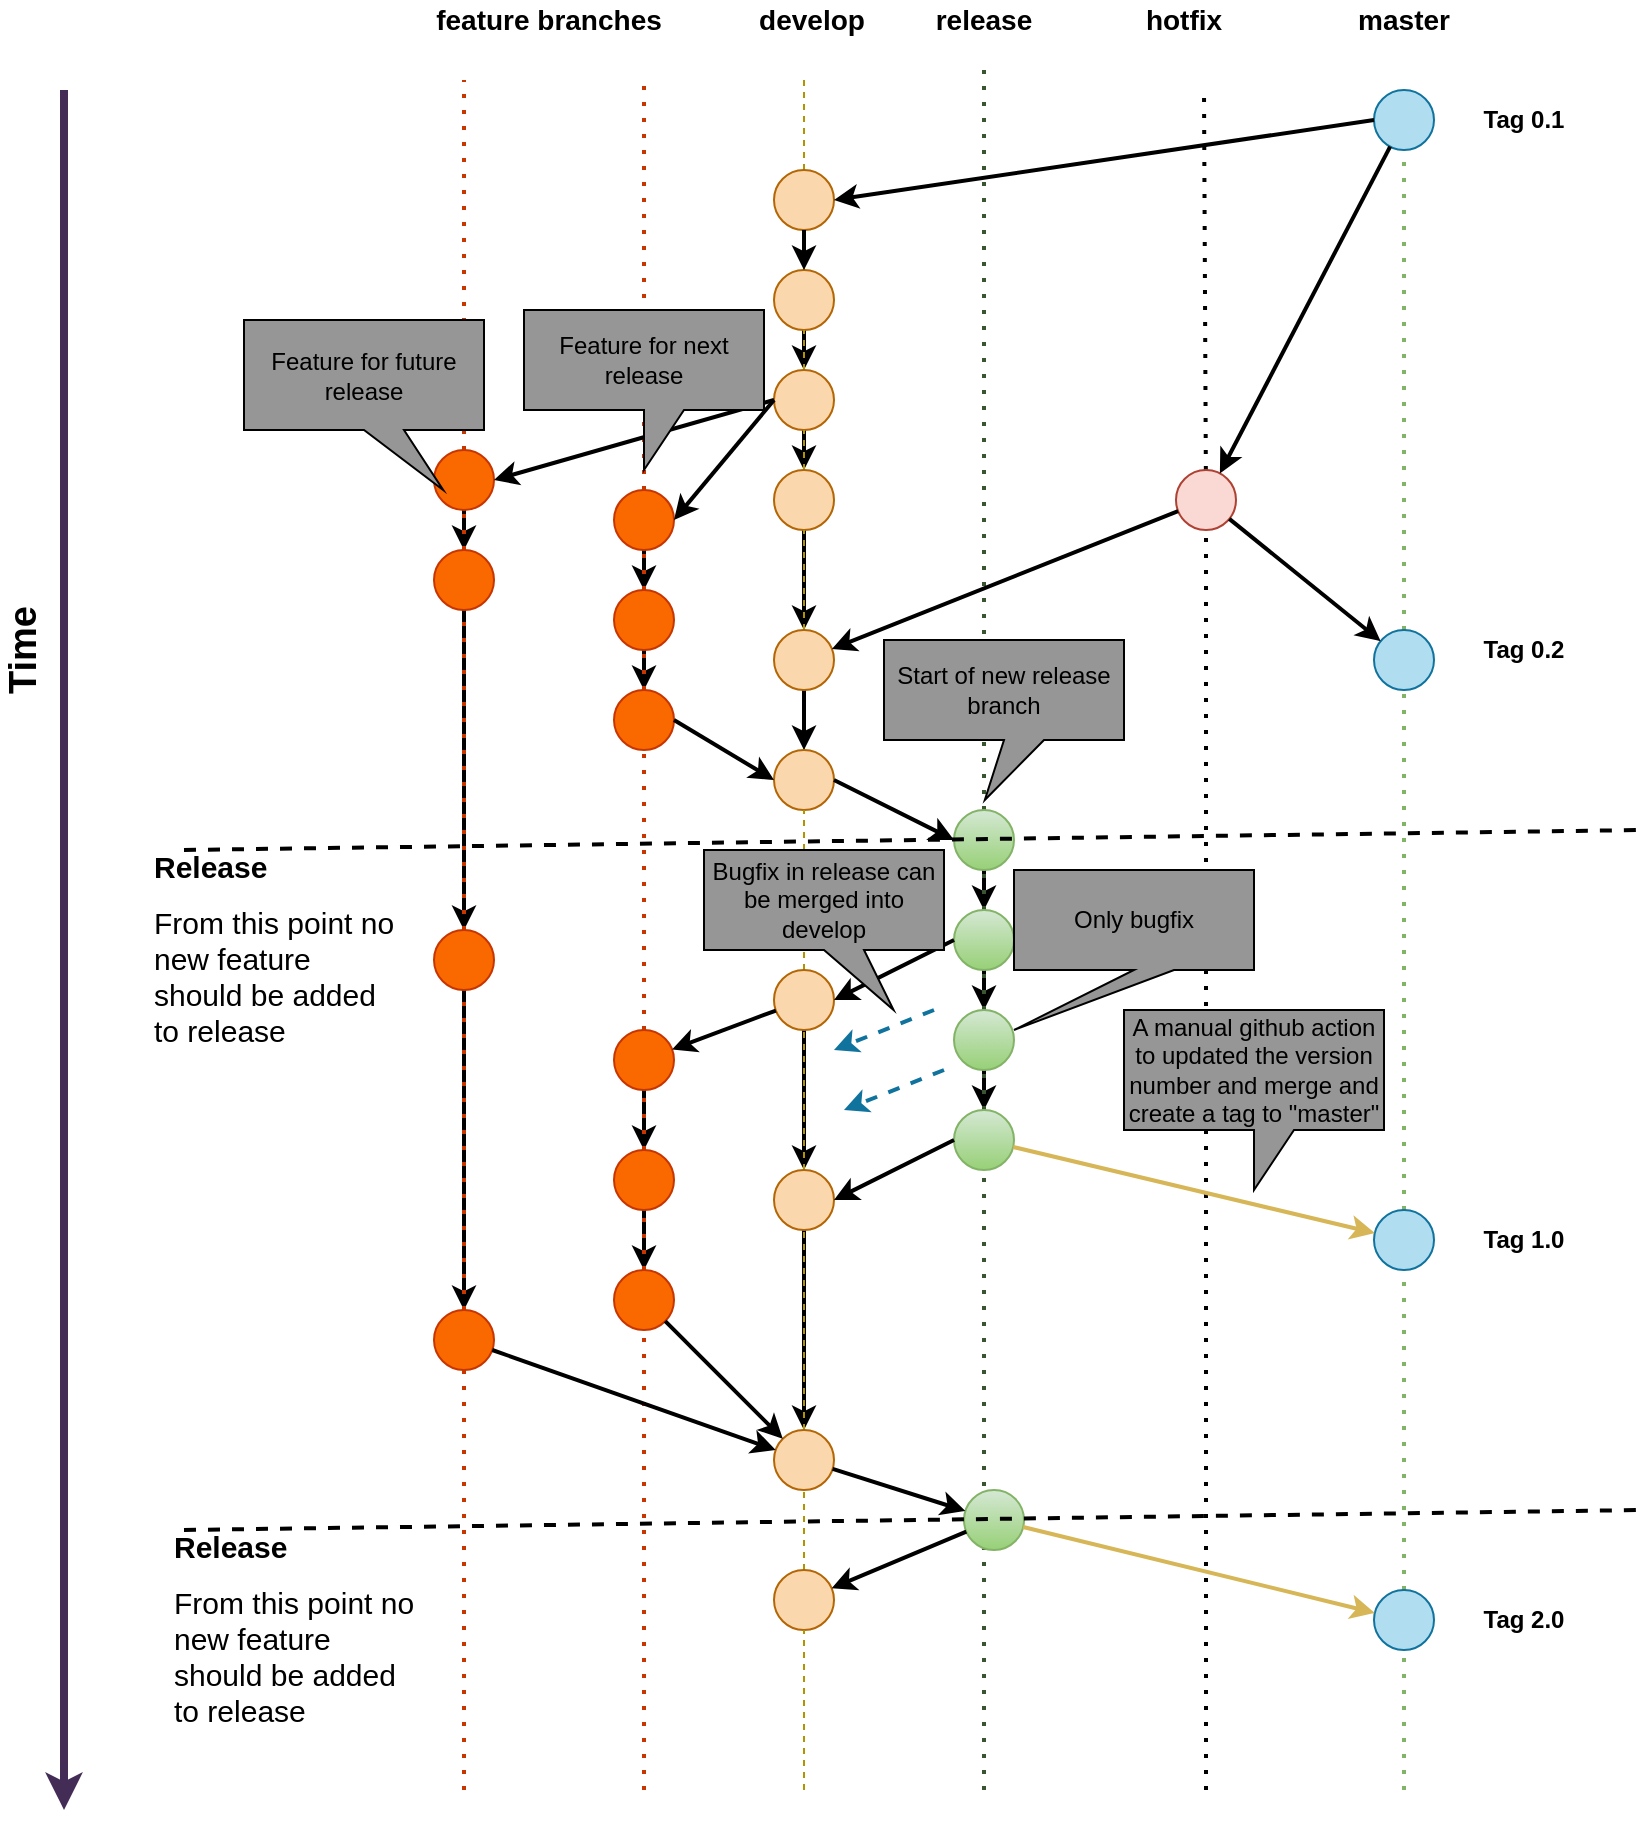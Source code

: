 <mxfile version="15.3.5" type="github">
  <diagram id="zY3iNhDmGC0HeY9o9fEt" name="Page-1">
    <mxGraphModel dx="2066" dy="805" grid="1" gridSize="10" guides="1" tooltips="1" connect="1" arrows="1" fold="1" page="1" pageScale="1" pageWidth="850" pageHeight="1100" math="0" shadow="0">
      <root>
        <mxCell id="0" />
        <mxCell id="1" parent="0" />
        <mxCell id="OLf8NCYOBXPoyb-FADIm-2" value="" style="endArrow=none;dashed=1;html=1;dashPattern=1 3;strokeWidth=2;gradientColor=#97d077;fillColor=#d5e8d4;strokeColor=#82b366;startArrow=none;" parent="1" source="a1HIUXj5uNK7OVQi4Cn4-5" edge="1">
          <mxGeometry width="50" height="50" relative="1" as="geometry">
            <mxPoint x="720" y="670" as="sourcePoint" />
            <mxPoint x="720" y="60" as="targetPoint" />
          </mxGeometry>
        </mxCell>
        <mxCell id="OLf8NCYOBXPoyb-FADIm-3" value="&lt;font style=&quot;font-size: 14px&quot;&gt;&lt;b&gt;master&lt;/b&gt;&lt;/font&gt;" style="text;html=1;strokeColor=none;fillColor=none;align=center;verticalAlign=middle;whiteSpace=wrap;rounded=0;" parent="1" vertex="1">
          <mxGeometry x="700" y="15" width="40" height="20" as="geometry" />
        </mxCell>
        <mxCell id="OLf8NCYOBXPoyb-FADIm-4" value="" style="endArrow=none;dashed=1;html=1;fillColor=#e3c800;strokeColor=#B09500;startArrow=none;" parent="1" source="a1HIUXj5uNK7OVQi4Cn4-7" edge="1">
          <mxGeometry width="50" height="50" relative="1" as="geometry">
            <mxPoint x="420" y="665" as="sourcePoint" />
            <mxPoint x="420" y="55" as="targetPoint" />
          </mxGeometry>
        </mxCell>
        <mxCell id="OLf8NCYOBXPoyb-FADIm-5" value="&lt;font style=&quot;font-size: 14px&quot;&gt;&lt;b&gt;develop&lt;/b&gt;&lt;/font&gt;" style="text;html=1;strokeColor=none;fillColor=none;align=center;verticalAlign=middle;whiteSpace=wrap;rounded=0;" parent="1" vertex="1">
          <mxGeometry x="389" y="15" width="70" height="20" as="geometry" />
        </mxCell>
        <mxCell id="OLf8NCYOBXPoyb-FADIm-6" value="" style="endArrow=none;dashed=1;html=1;dashPattern=1 3;strokeWidth=2;fillColor=#fa6800;strokeColor=#C73500;startArrow=none;" parent="1" source="a1HIUXj5uNK7OVQi4Cn4-16" edge="1">
          <mxGeometry width="50" height="50" relative="1" as="geometry">
            <mxPoint x="340" y="665" as="sourcePoint" />
            <mxPoint x="340" y="55" as="targetPoint" />
          </mxGeometry>
        </mxCell>
        <mxCell id="OLf8NCYOBXPoyb-FADIm-7" value="&lt;font style=&quot;font-size: 14px&quot;&gt;&lt;b&gt;feature branches&lt;/b&gt;&lt;/font&gt;" style="text;html=1;strokeColor=none;fillColor=none;align=center;verticalAlign=middle;whiteSpace=wrap;rounded=0;" parent="1" vertex="1">
          <mxGeometry x="220" y="15" width="145" height="20" as="geometry" />
        </mxCell>
        <mxCell id="OLf8NCYOBXPoyb-FADIm-8" value="" style="endArrow=none;dashed=1;html=1;dashPattern=1 3;strokeWidth=2;fillColor=#fa6800;strokeColor=#C73500;startArrow=none;" parent="1" source="a1HIUXj5uNK7OVQi4Cn4-41" edge="1">
          <mxGeometry width="50" height="50" relative="1" as="geometry">
            <mxPoint x="250" y="665" as="sourcePoint" />
            <mxPoint x="250" y="55" as="targetPoint" />
          </mxGeometry>
        </mxCell>
        <mxCell id="OLf8NCYOBXPoyb-FADIm-10" value="" style="endArrow=classic;html=1;fillColor=#76608a;strokeColor=#432D57;strokeWidth=4;" parent="1" edge="1">
          <mxGeometry width="50" height="50" relative="1" as="geometry">
            <mxPoint x="50" y="60" as="sourcePoint" />
            <mxPoint x="50" y="920" as="targetPoint" />
            <Array as="points">
              <mxPoint x="50" y="350" />
            </Array>
          </mxGeometry>
        </mxCell>
        <mxCell id="OLf8NCYOBXPoyb-FADIm-11" value="&lt;b&gt;&lt;font style=&quot;font-size: 19px&quot;&gt;Time&lt;/font&gt;&lt;/b&gt;" style="text;html=1;strokeColor=none;fillColor=none;align=center;verticalAlign=middle;whiteSpace=wrap;rounded=0;rotation=-90;" parent="1" vertex="1">
          <mxGeometry x="10" y="330" width="40" height="20" as="geometry" />
        </mxCell>
        <mxCell id="a1HIUXj5uNK7OVQi4Cn4-1" value="" style="endArrow=none;dashed=1;html=1;dashPattern=1 3;strokeWidth=2;fillColor=#6d8764;strokeColor=#3A5431;startArrow=none;" parent="1" source="a1HIUXj5uNK7OVQi4Cn4-50" edge="1">
          <mxGeometry width="50" height="50" relative="1" as="geometry">
            <mxPoint x="510" y="670" as="sourcePoint" />
            <mxPoint x="510" y="50" as="targetPoint" />
          </mxGeometry>
        </mxCell>
        <mxCell id="a1HIUXj5uNK7OVQi4Cn4-2" value="&lt;font style=&quot;font-size: 14px&quot;&gt;&lt;b&gt;release&lt;/b&gt;&lt;/font&gt;" style="text;html=1;strokeColor=none;fillColor=none;align=center;verticalAlign=middle;whiteSpace=wrap;rounded=0;" parent="1" vertex="1">
          <mxGeometry x="490" y="15" width="40" height="20" as="geometry" />
        </mxCell>
        <mxCell id="a1HIUXj5uNK7OVQi4Cn4-3" value="" style="endArrow=none;dashed=1;html=1;dashPattern=1 3;strokeWidth=2;startArrow=none;" parent="1" source="a1HIUXj5uNK7OVQi4Cn4-31" edge="1">
          <mxGeometry width="50" height="50" relative="1" as="geometry">
            <mxPoint x="620" y="670" as="sourcePoint" />
            <mxPoint x="620" y="60" as="targetPoint" />
          </mxGeometry>
        </mxCell>
        <mxCell id="a1HIUXj5uNK7OVQi4Cn4-4" value="&lt;font style=&quot;font-size: 14px&quot;&gt;&lt;b&gt;hotfix&lt;/b&gt;&lt;/font&gt;" style="text;html=1;strokeColor=none;fillColor=none;align=center;verticalAlign=middle;whiteSpace=wrap;rounded=0;" parent="1" vertex="1">
          <mxGeometry x="590" y="15" width="40" height="20" as="geometry" />
        </mxCell>
        <mxCell id="a1HIUXj5uNK7OVQi4Cn4-5" value="" style="ellipse;whiteSpace=wrap;html=1;aspect=fixed;fillColor=#b1ddf0;strokeColor=#10739e;" parent="1" vertex="1">
          <mxGeometry x="705" y="60" width="30" height="30" as="geometry" />
        </mxCell>
        <mxCell id="a1HIUXj5uNK7OVQi4Cn4-6" value="" style="endArrow=none;dashed=1;html=1;dashPattern=1 3;strokeWidth=2;gradientColor=#97d077;fillColor=#d5e8d4;strokeColor=#82b366;startArrow=none;" parent="1" source="a1HIUXj5uNK7OVQi4Cn4-96" target="a1HIUXj5uNK7OVQi4Cn4-5" edge="1">
          <mxGeometry width="50" height="50" relative="1" as="geometry">
            <mxPoint x="720" y="670" as="sourcePoint" />
            <mxPoint x="720" y="60" as="targetPoint" />
          </mxGeometry>
        </mxCell>
        <mxCell id="a1HIUXj5uNK7OVQi4Cn4-7" value="" style="ellipse;whiteSpace=wrap;html=1;aspect=fixed;fillColor=#fad7ac;strokeColor=#b46504;" parent="1" vertex="1">
          <mxGeometry x="405" y="100" width="30" height="30" as="geometry" />
        </mxCell>
        <mxCell id="a1HIUXj5uNK7OVQi4Cn4-8" value="" style="endArrow=none;dashed=1;html=1;fillColor=#e3c800;strokeColor=#B09500;startArrow=none;" parent="1" source="a1HIUXj5uNK7OVQi4Cn4-10" target="a1HIUXj5uNK7OVQi4Cn4-7" edge="1">
          <mxGeometry width="50" height="50" relative="1" as="geometry">
            <mxPoint x="420" y="665" as="sourcePoint" />
            <mxPoint x="420" y="55" as="targetPoint" />
          </mxGeometry>
        </mxCell>
        <mxCell id="a1HIUXj5uNK7OVQi4Cn4-9" value="" style="endArrow=classic;html=1;strokeWidth=2;entryX=1;entryY=0.5;entryDx=0;entryDy=0;exitX=0;exitY=0.5;exitDx=0;exitDy=0;" parent="1" source="a1HIUXj5uNK7OVQi4Cn4-5" target="a1HIUXj5uNK7OVQi4Cn4-7" edge="1">
          <mxGeometry width="50" height="50" relative="1" as="geometry">
            <mxPoint x="700" y="80" as="sourcePoint" />
            <mxPoint x="440" y="104" as="targetPoint" />
          </mxGeometry>
        </mxCell>
        <mxCell id="a1HIUXj5uNK7OVQi4Cn4-26" style="edgeStyle=orthogonalEdgeStyle;rounded=0;orthogonalLoop=1;jettySize=auto;html=1;exitX=0.5;exitY=1;exitDx=0;exitDy=0;entryX=0.5;entryY=0;entryDx=0;entryDy=0;strokeWidth=2;" parent="1" source="a1HIUXj5uNK7OVQi4Cn4-10" target="a1HIUXj5uNK7OVQi4Cn4-12" edge="1">
          <mxGeometry relative="1" as="geometry" />
        </mxCell>
        <mxCell id="a1HIUXj5uNK7OVQi4Cn4-10" value="" style="ellipse;whiteSpace=wrap;html=1;aspect=fixed;fillColor=#fad7ac;strokeColor=#b46504;" parent="1" vertex="1">
          <mxGeometry x="405" y="150" width="30" height="30" as="geometry" />
        </mxCell>
        <mxCell id="a1HIUXj5uNK7OVQi4Cn4-11" value="" style="endArrow=none;dashed=1;html=1;fillColor=#e3c800;strokeColor=#B09500;startArrow=none;" parent="1" source="a1HIUXj5uNK7OVQi4Cn4-12" target="a1HIUXj5uNK7OVQi4Cn4-10" edge="1">
          <mxGeometry width="50" height="50" relative="1" as="geometry">
            <mxPoint x="420" y="665" as="sourcePoint" />
            <mxPoint x="420" y="130" as="targetPoint" />
          </mxGeometry>
        </mxCell>
        <mxCell id="a1HIUXj5uNK7OVQi4Cn4-27" style="edgeStyle=orthogonalEdgeStyle;rounded=0;orthogonalLoop=1;jettySize=auto;html=1;exitX=0.5;exitY=1;exitDx=0;exitDy=0;strokeWidth=2;" parent="1" source="a1HIUXj5uNK7OVQi4Cn4-12" edge="1">
          <mxGeometry relative="1" as="geometry">
            <mxPoint x="420" y="250" as="targetPoint" />
          </mxGeometry>
        </mxCell>
        <mxCell id="a1HIUXj5uNK7OVQi4Cn4-12" value="" style="ellipse;whiteSpace=wrap;html=1;aspect=fixed;fillColor=#fad7ac;strokeColor=#b46504;" parent="1" vertex="1">
          <mxGeometry x="405" y="200" width="30" height="30" as="geometry" />
        </mxCell>
        <mxCell id="a1HIUXj5uNK7OVQi4Cn4-13" value="" style="endArrow=none;dashed=1;html=1;fillColor=#e3c800;strokeColor=#B09500;startArrow=none;" parent="1" source="a1HIUXj5uNK7OVQi4Cn4-14" target="a1HIUXj5uNK7OVQi4Cn4-12" edge="1">
          <mxGeometry width="50" height="50" relative="1" as="geometry">
            <mxPoint x="420" y="665" as="sourcePoint" />
            <mxPoint x="420" y="180" as="targetPoint" />
          </mxGeometry>
        </mxCell>
        <mxCell id="a1HIUXj5uNK7OVQi4Cn4-28" style="edgeStyle=orthogonalEdgeStyle;rounded=0;orthogonalLoop=1;jettySize=auto;html=1;exitX=0.5;exitY=1;exitDx=0;exitDy=0;entryX=0.5;entryY=0;entryDx=0;entryDy=0;strokeWidth=2;" parent="1" source="a1HIUXj5uNK7OVQi4Cn4-14" target="a1HIUXj5uNK7OVQi4Cn4-24" edge="1">
          <mxGeometry relative="1" as="geometry" />
        </mxCell>
        <mxCell id="a1HIUXj5uNK7OVQi4Cn4-14" value="" style="ellipse;whiteSpace=wrap;html=1;aspect=fixed;fillColor=#fad7ac;strokeColor=#b46504;" parent="1" vertex="1">
          <mxGeometry x="405" y="250" width="30" height="30" as="geometry" />
        </mxCell>
        <mxCell id="a1HIUXj5uNK7OVQi4Cn4-15" value="" style="endArrow=none;dashed=1;html=1;fillColor=#e3c800;strokeColor=#B09500;startArrow=none;" parent="1" source="a1HIUXj5uNK7OVQi4Cn4-33" target="a1HIUXj5uNK7OVQi4Cn4-14" edge="1">
          <mxGeometry width="50" height="50" relative="1" as="geometry">
            <mxPoint x="420" y="665" as="sourcePoint" />
            <mxPoint x="420" y="230" as="targetPoint" />
          </mxGeometry>
        </mxCell>
        <mxCell id="a1HIUXj5uNK7OVQi4Cn4-29" style="edgeStyle=orthogonalEdgeStyle;rounded=0;orthogonalLoop=1;jettySize=auto;html=1;exitX=0.5;exitY=1;exitDx=0;exitDy=0;strokeWidth=2;" parent="1" source="a1HIUXj5uNK7OVQi4Cn4-16" edge="1">
          <mxGeometry relative="1" as="geometry">
            <mxPoint x="340" y="310" as="targetPoint" />
          </mxGeometry>
        </mxCell>
        <mxCell id="a1HIUXj5uNK7OVQi4Cn4-16" value="" style="ellipse;whiteSpace=wrap;html=1;aspect=fixed;fillColor=#fa6800;strokeColor=#C73500;fontColor=#000000;" parent="1" vertex="1">
          <mxGeometry x="325" y="260" width="30" height="30" as="geometry" />
        </mxCell>
        <mxCell id="a1HIUXj5uNK7OVQi4Cn4-18" value="" style="endArrow=none;dashed=1;html=1;dashPattern=1 3;strokeWidth=2;fillColor=#fa6800;strokeColor=#C73500;startArrow=none;" parent="1" source="a1HIUXj5uNK7OVQi4Cn4-19" target="a1HIUXj5uNK7OVQi4Cn4-16" edge="1">
          <mxGeometry width="50" height="50" relative="1" as="geometry">
            <mxPoint x="340" y="665" as="sourcePoint" />
            <mxPoint x="340" y="55" as="targetPoint" />
          </mxGeometry>
        </mxCell>
        <mxCell id="a1HIUXj5uNK7OVQi4Cn4-30" style="edgeStyle=orthogonalEdgeStyle;rounded=0;orthogonalLoop=1;jettySize=auto;html=1;exitX=0.5;exitY=1;exitDx=0;exitDy=0;strokeWidth=2;" parent="1" source="a1HIUXj5uNK7OVQi4Cn4-19" edge="1">
          <mxGeometry relative="1" as="geometry">
            <mxPoint x="340" y="360" as="targetPoint" />
          </mxGeometry>
        </mxCell>
        <mxCell id="a1HIUXj5uNK7OVQi4Cn4-19" value="" style="ellipse;whiteSpace=wrap;html=1;aspect=fixed;fillColor=#fa6800;strokeColor=#C73500;fontColor=#000000;" parent="1" vertex="1">
          <mxGeometry x="325" y="310" width="30" height="30" as="geometry" />
        </mxCell>
        <mxCell id="a1HIUXj5uNK7OVQi4Cn4-20" value="" style="endArrow=none;dashed=1;html=1;dashPattern=1 3;strokeWidth=2;fillColor=#fa6800;strokeColor=#C73500;startArrow=none;" parent="1" source="a1HIUXj5uNK7OVQi4Cn4-21" target="a1HIUXj5uNK7OVQi4Cn4-19" edge="1">
          <mxGeometry width="50" height="50" relative="1" as="geometry">
            <mxPoint x="340" y="665" as="sourcePoint" />
            <mxPoint x="340" y="290" as="targetPoint" />
          </mxGeometry>
        </mxCell>
        <mxCell id="a1HIUXj5uNK7OVQi4Cn4-21" value="" style="ellipse;whiteSpace=wrap;html=1;aspect=fixed;fillColor=#fa6800;strokeColor=#C73500;fontColor=#000000;" parent="1" vertex="1">
          <mxGeometry x="325" y="360" width="30" height="30" as="geometry" />
        </mxCell>
        <mxCell id="a1HIUXj5uNK7OVQi4Cn4-22" value="" style="endArrow=none;dashed=1;html=1;dashPattern=1 3;strokeWidth=2;fillColor=#fa6800;strokeColor=#C73500;startArrow=none;" parent="1" source="a1HIUXj5uNK7OVQi4Cn4-74" target="a1HIUXj5uNK7OVQi4Cn4-21" edge="1">
          <mxGeometry width="50" height="50" relative="1" as="geometry">
            <mxPoint x="340" y="665" as="sourcePoint" />
            <mxPoint x="340" y="340" as="targetPoint" />
          </mxGeometry>
        </mxCell>
        <mxCell id="a1HIUXj5uNK7OVQi4Cn4-23" value="" style="endArrow=classic;html=1;strokeWidth=2;entryX=1;entryY=0.5;entryDx=0;entryDy=0;exitX=0;exitY=0.5;exitDx=0;exitDy=0;" parent="1" source="a1HIUXj5uNK7OVQi4Cn4-12" target="a1HIUXj5uNK7OVQi4Cn4-16" edge="1">
          <mxGeometry width="50" height="50" relative="1" as="geometry">
            <mxPoint x="400" y="380" as="sourcePoint" />
            <mxPoint x="450" y="330" as="targetPoint" />
          </mxGeometry>
        </mxCell>
        <mxCell id="a1HIUXj5uNK7OVQi4Cn4-36" style="edgeStyle=orthogonalEdgeStyle;rounded=0;orthogonalLoop=1;jettySize=auto;html=1;exitX=0.5;exitY=1;exitDx=0;exitDy=0;entryX=0.5;entryY=0;entryDx=0;entryDy=0;strokeWidth=2;" parent="1" source="a1HIUXj5uNK7OVQi4Cn4-24" target="a1HIUXj5uNK7OVQi4Cn4-33" edge="1">
          <mxGeometry relative="1" as="geometry" />
        </mxCell>
        <mxCell id="a1HIUXj5uNK7OVQi4Cn4-24" value="" style="ellipse;whiteSpace=wrap;html=1;aspect=fixed;fillColor=#fad7ac;strokeColor=#b46504;" parent="1" vertex="1">
          <mxGeometry x="405" y="330" width="30" height="30" as="geometry" />
        </mxCell>
        <mxCell id="a1HIUXj5uNK7OVQi4Cn4-25" value="" style="endArrow=classic;html=1;strokeWidth=2;entryX=0.5;entryY=0;entryDx=0;entryDy=0;exitX=0.5;exitY=1;exitDx=0;exitDy=0;" parent="1" source="a1HIUXj5uNK7OVQi4Cn4-7" target="a1HIUXj5uNK7OVQi4Cn4-10" edge="1">
          <mxGeometry width="50" height="50" relative="1" as="geometry">
            <mxPoint x="400" y="380" as="sourcePoint" />
            <mxPoint x="450" y="330" as="targetPoint" />
          </mxGeometry>
        </mxCell>
        <mxCell id="a1HIUXj5uNK7OVQi4Cn4-31" value="" style="ellipse;whiteSpace=wrap;html=1;aspect=fixed;fillColor=#fad9d5;strokeColor=#ae4132;" parent="1" vertex="1">
          <mxGeometry x="606" y="250" width="30" height="30" as="geometry" />
        </mxCell>
        <mxCell id="a1HIUXj5uNK7OVQi4Cn4-32" value="" style="endArrow=none;dashed=1;html=1;dashPattern=1 3;strokeWidth=2;" parent="1" target="a1HIUXj5uNK7OVQi4Cn4-31" edge="1">
          <mxGeometry width="50" height="50" relative="1" as="geometry">
            <mxPoint x="621" y="910" as="sourcePoint" />
            <mxPoint x="620" y="60" as="targetPoint" />
          </mxGeometry>
        </mxCell>
        <mxCell id="a1HIUXj5uNK7OVQi4Cn4-33" value="" style="ellipse;whiteSpace=wrap;html=1;aspect=fixed;fillColor=#fad7ac;strokeColor=#b46504;" parent="1" vertex="1">
          <mxGeometry x="405" y="390" width="30" height="30" as="geometry" />
        </mxCell>
        <mxCell id="a1HIUXj5uNK7OVQi4Cn4-34" value="" style="endArrow=none;dashed=1;html=1;fillColor=#e3c800;strokeColor=#B09500;startArrow=none;" parent="1" source="a1HIUXj5uNK7OVQi4Cn4-56" target="a1HIUXj5uNK7OVQi4Cn4-33" edge="1">
          <mxGeometry width="50" height="50" relative="1" as="geometry">
            <mxPoint x="506.618" y="620" as="sourcePoint" />
            <mxPoint x="420" y="280" as="targetPoint" />
          </mxGeometry>
        </mxCell>
        <mxCell id="a1HIUXj5uNK7OVQi4Cn4-40" value="" style="endArrow=classic;html=1;strokeWidth=2;exitX=1;exitY=0.5;exitDx=0;exitDy=0;entryX=0;entryY=0.5;entryDx=0;entryDy=0;" parent="1" source="a1HIUXj5uNK7OVQi4Cn4-21" target="a1HIUXj5uNK7OVQi4Cn4-33" edge="1">
          <mxGeometry width="50" height="50" relative="1" as="geometry">
            <mxPoint x="400" y="380" as="sourcePoint" />
            <mxPoint x="450" y="330" as="targetPoint" />
          </mxGeometry>
        </mxCell>
        <mxCell id="a1HIUXj5uNK7OVQi4Cn4-48" style="edgeStyle=orthogonalEdgeStyle;rounded=0;orthogonalLoop=1;jettySize=auto;html=1;exitX=0.5;exitY=1;exitDx=0;exitDy=0;entryX=0.5;entryY=0;entryDx=0;entryDy=0;strokeWidth=2;" parent="1" source="a1HIUXj5uNK7OVQi4Cn4-41" target="a1HIUXj5uNK7OVQi4Cn4-45" edge="1">
          <mxGeometry relative="1" as="geometry" />
        </mxCell>
        <mxCell id="a1HIUXj5uNK7OVQi4Cn4-41" value="" style="ellipse;whiteSpace=wrap;html=1;aspect=fixed;fillColor=#fa6800;strokeColor=#C73500;fontColor=#000000;" parent="1" vertex="1">
          <mxGeometry x="235" y="240" width="30" height="30" as="geometry" />
        </mxCell>
        <mxCell id="a1HIUXj5uNK7OVQi4Cn4-42" value="" style="endArrow=none;dashed=1;html=1;dashPattern=1 3;strokeWidth=2;fillColor=#fa6800;strokeColor=#C73500;startArrow=none;" parent="1" source="a1HIUXj5uNK7OVQi4Cn4-45" target="a1HIUXj5uNK7OVQi4Cn4-41" edge="1">
          <mxGeometry width="50" height="50" relative="1" as="geometry">
            <mxPoint x="250" y="665" as="sourcePoint" />
            <mxPoint x="250" y="55" as="targetPoint" />
          </mxGeometry>
        </mxCell>
        <mxCell id="a1HIUXj5uNK7OVQi4Cn4-43" value="" style="endArrow=classic;html=1;strokeWidth=2;entryX=1;entryY=0.5;entryDx=0;entryDy=0;exitX=0;exitY=0.5;exitDx=0;exitDy=0;" parent="1" source="a1HIUXj5uNK7OVQi4Cn4-12" target="a1HIUXj5uNK7OVQi4Cn4-41" edge="1">
          <mxGeometry width="50" height="50" relative="1" as="geometry">
            <mxPoint x="400" y="380" as="sourcePoint" />
            <mxPoint x="450" y="330" as="targetPoint" />
          </mxGeometry>
        </mxCell>
        <mxCell id="a1HIUXj5uNK7OVQi4Cn4-49" style="edgeStyle=orthogonalEdgeStyle;rounded=0;orthogonalLoop=1;jettySize=auto;html=1;exitX=0.5;exitY=1;exitDx=0;exitDy=0;strokeWidth=2;" parent="1" source="a1HIUXj5uNK7OVQi4Cn4-45" target="a1HIUXj5uNK7OVQi4Cn4-47" edge="1">
          <mxGeometry relative="1" as="geometry" />
        </mxCell>
        <mxCell id="a1HIUXj5uNK7OVQi4Cn4-45" value="" style="ellipse;whiteSpace=wrap;html=1;aspect=fixed;fillColor=#fa6800;strokeColor=#C73500;fontColor=#000000;" parent="1" vertex="1">
          <mxGeometry x="235" y="290" width="30" height="30" as="geometry" />
        </mxCell>
        <mxCell id="a1HIUXj5uNK7OVQi4Cn4-46" value="" style="endArrow=none;dashed=1;html=1;dashPattern=1 3;strokeWidth=2;fillColor=#fa6800;strokeColor=#C73500;startArrow=none;" parent="1" source="a1HIUXj5uNK7OVQi4Cn4-47" target="a1HIUXj5uNK7OVQi4Cn4-45" edge="1">
          <mxGeometry width="50" height="50" relative="1" as="geometry">
            <mxPoint x="250" y="850" as="sourcePoint" />
            <mxPoint x="250" y="270" as="targetPoint" />
          </mxGeometry>
        </mxCell>
        <mxCell id="a1HIUXj5uNK7OVQi4Cn4-94" style="edgeStyle=orthogonalEdgeStyle;rounded=0;orthogonalLoop=1;jettySize=auto;html=1;exitX=0.5;exitY=1;exitDx=0;exitDy=0;entryX=0.5;entryY=0;entryDx=0;entryDy=0;strokeWidth=2;" parent="1" source="a1HIUXj5uNK7OVQi4Cn4-47" target="a1HIUXj5uNK7OVQi4Cn4-92" edge="1">
          <mxGeometry relative="1" as="geometry" />
        </mxCell>
        <mxCell id="a1HIUXj5uNK7OVQi4Cn4-58" style="edgeStyle=orthogonalEdgeStyle;rounded=0;orthogonalLoop=1;jettySize=auto;html=1;exitX=0.5;exitY=1;exitDx=0;exitDy=0;entryX=0.5;entryY=0;entryDx=0;entryDy=0;strokeWidth=2;" parent="1" source="a1HIUXj5uNK7OVQi4Cn4-50" target="a1HIUXj5uNK7OVQi4Cn4-54" edge="1">
          <mxGeometry relative="1" as="geometry" />
        </mxCell>
        <mxCell id="a1HIUXj5uNK7OVQi4Cn4-50" value="" style="ellipse;whiteSpace=wrap;html=1;aspect=fixed;fillColor=#d5e8d4;strokeColor=#82b366;gradientColor=#97d077;" parent="1" vertex="1">
          <mxGeometry x="495" y="420" width="30" height="30" as="geometry" />
        </mxCell>
        <mxCell id="a1HIUXj5uNK7OVQi4Cn4-51" value="" style="endArrow=none;dashed=1;html=1;dashPattern=1 3;strokeWidth=2;fillColor=#6d8764;strokeColor=#3A5431;startArrow=none;" parent="1" source="a1HIUXj5uNK7OVQi4Cn4-54" target="a1HIUXj5uNK7OVQi4Cn4-50" edge="1">
          <mxGeometry width="50" height="50" relative="1" as="geometry">
            <mxPoint x="510" y="670" as="sourcePoint" />
            <mxPoint x="510" y="50" as="targetPoint" />
          </mxGeometry>
        </mxCell>
        <mxCell id="a1HIUXj5uNK7OVQi4Cn4-53" value="" style="endArrow=classic;html=1;strokeWidth=2;entryX=0;entryY=0.5;entryDx=0;entryDy=0;exitX=1;exitY=0.5;exitDx=0;exitDy=0;" parent="1" source="a1HIUXj5uNK7OVQi4Cn4-33" target="a1HIUXj5uNK7OVQi4Cn4-50" edge="1">
          <mxGeometry width="50" height="50" relative="1" as="geometry">
            <mxPoint x="400" y="380" as="sourcePoint" />
            <mxPoint x="450" y="330" as="targetPoint" />
          </mxGeometry>
        </mxCell>
        <mxCell id="a1HIUXj5uNK7OVQi4Cn4-63" style="edgeStyle=orthogonalEdgeStyle;rounded=0;orthogonalLoop=1;jettySize=auto;html=1;exitX=0.5;exitY=1;exitDx=0;exitDy=0;entryX=0.5;entryY=0;entryDx=0;entryDy=0;strokeWidth=2;" parent="1" source="a1HIUXj5uNK7OVQi4Cn4-54" target="a1HIUXj5uNK7OVQi4Cn4-61" edge="1">
          <mxGeometry relative="1" as="geometry" />
        </mxCell>
        <mxCell id="a1HIUXj5uNK7OVQi4Cn4-54" value="" style="ellipse;whiteSpace=wrap;html=1;aspect=fixed;fillColor=#d5e8d4;strokeColor=#82b366;gradientColor=#97d077;" parent="1" vertex="1">
          <mxGeometry x="495" y="470" width="30" height="30" as="geometry" />
        </mxCell>
        <mxCell id="a1HIUXj5uNK7OVQi4Cn4-55" value="" style="endArrow=none;dashed=1;html=1;dashPattern=1 3;strokeWidth=2;fillColor=#6d8764;strokeColor=#3A5431;startArrow=none;" parent="1" source="a1HIUXj5uNK7OVQi4Cn4-61" target="a1HIUXj5uNK7OVQi4Cn4-54" edge="1">
          <mxGeometry width="50" height="50" relative="1" as="geometry">
            <mxPoint x="510" y="670" as="sourcePoint" />
            <mxPoint x="510" y="450" as="targetPoint" />
          </mxGeometry>
        </mxCell>
        <mxCell id="a1HIUXj5uNK7OVQi4Cn4-70" style="edgeStyle=orthogonalEdgeStyle;rounded=0;orthogonalLoop=1;jettySize=auto;html=1;exitX=0.5;exitY=1;exitDx=0;exitDy=0;entryX=0.5;entryY=0;entryDx=0;entryDy=0;strokeWidth=2;" parent="1" source="a1HIUXj5uNK7OVQi4Cn4-56" target="a1HIUXj5uNK7OVQi4Cn4-67" edge="1">
          <mxGeometry relative="1" as="geometry" />
        </mxCell>
        <mxCell id="a1HIUXj5uNK7OVQi4Cn4-56" value="" style="ellipse;whiteSpace=wrap;html=1;aspect=fixed;fillColor=#fad7ac;strokeColor=#b46504;" parent="1" vertex="1">
          <mxGeometry x="405" y="500" width="30" height="30" as="geometry" />
        </mxCell>
        <mxCell id="a1HIUXj5uNK7OVQi4Cn4-57" value="" style="endArrow=none;dashed=1;html=1;fillColor=#e3c800;strokeColor=#B09500;startArrow=none;" parent="1" source="a1HIUXj5uNK7OVQi4Cn4-67" target="a1HIUXj5uNK7OVQi4Cn4-56" edge="1">
          <mxGeometry width="50" height="50" relative="1" as="geometry">
            <mxPoint x="420" y="665" as="sourcePoint" />
            <mxPoint x="420" y="420" as="targetPoint" />
          </mxGeometry>
        </mxCell>
        <mxCell id="a1HIUXj5uNK7OVQi4Cn4-59" value="" style="endArrow=classic;html=1;strokeWidth=2;entryX=1;entryY=0.5;entryDx=0;entryDy=0;exitX=0;exitY=0.5;exitDx=0;exitDy=0;" parent="1" source="a1HIUXj5uNK7OVQi4Cn4-54" target="a1HIUXj5uNK7OVQi4Cn4-56" edge="1">
          <mxGeometry width="50" height="50" relative="1" as="geometry">
            <mxPoint x="400" y="380" as="sourcePoint" />
            <mxPoint x="450" y="330" as="targetPoint" />
          </mxGeometry>
        </mxCell>
        <mxCell id="a1HIUXj5uNK7OVQi4Cn4-66" style="edgeStyle=orthogonalEdgeStyle;rounded=0;orthogonalLoop=1;jettySize=auto;html=1;exitX=0.5;exitY=1;exitDx=0;exitDy=0;entryX=0.5;entryY=0;entryDx=0;entryDy=0;strokeWidth=2;" parent="1" source="a1HIUXj5uNK7OVQi4Cn4-61" target="a1HIUXj5uNK7OVQi4Cn4-64" edge="1">
          <mxGeometry relative="1" as="geometry" />
        </mxCell>
        <mxCell id="a1HIUXj5uNK7OVQi4Cn4-61" value="" style="ellipse;whiteSpace=wrap;html=1;aspect=fixed;fillColor=#d5e8d4;strokeColor=#82b366;gradientColor=#97d077;" parent="1" vertex="1">
          <mxGeometry x="495" y="520" width="30" height="30" as="geometry" />
        </mxCell>
        <mxCell id="a1HIUXj5uNK7OVQi4Cn4-62" value="" style="endArrow=none;dashed=1;html=1;dashPattern=1 3;strokeWidth=2;fillColor=#6d8764;strokeColor=#3A5431;startArrow=none;" parent="1" source="a1HIUXj5uNK7OVQi4Cn4-64" target="a1HIUXj5uNK7OVQi4Cn4-61" edge="1">
          <mxGeometry width="50" height="50" relative="1" as="geometry">
            <mxPoint x="510" y="670" as="sourcePoint" />
            <mxPoint x="510" y="500" as="targetPoint" />
          </mxGeometry>
        </mxCell>
        <mxCell id="a1HIUXj5uNK7OVQi4Cn4-64" value="" style="ellipse;whiteSpace=wrap;html=1;aspect=fixed;fillColor=#d5e8d4;strokeColor=#82b366;gradientColor=#97d077;" parent="1" vertex="1">
          <mxGeometry x="495" y="570" width="30" height="30" as="geometry" />
        </mxCell>
        <mxCell id="a1HIUXj5uNK7OVQi4Cn4-65" value="" style="endArrow=none;dashed=1;html=1;dashPattern=1 3;strokeWidth=2;fillColor=#6d8764;strokeColor=#3A5431;" parent="1" target="a1HIUXj5uNK7OVQi4Cn4-64" edge="1">
          <mxGeometry width="50" height="50" relative="1" as="geometry">
            <mxPoint x="510" y="910" as="sourcePoint" />
            <mxPoint x="510" y="550" as="targetPoint" />
          </mxGeometry>
        </mxCell>
        <mxCell id="a1HIUXj5uNK7OVQi4Cn4-91" style="edgeStyle=orthogonalEdgeStyle;rounded=0;orthogonalLoop=1;jettySize=auto;html=1;exitX=0.5;exitY=1;exitDx=0;exitDy=0;entryX=0.5;entryY=0;entryDx=0;entryDy=0;strokeWidth=2;" parent="1" source="a1HIUXj5uNK7OVQi4Cn4-67" target="a1HIUXj5uNK7OVQi4Cn4-86" edge="1">
          <mxGeometry relative="1" as="geometry" />
        </mxCell>
        <mxCell id="a1HIUXj5uNK7OVQi4Cn4-67" value="" style="ellipse;whiteSpace=wrap;html=1;aspect=fixed;fillColor=#fad7ac;strokeColor=#b46504;" parent="1" vertex="1">
          <mxGeometry x="405" y="600" width="30" height="30" as="geometry" />
        </mxCell>
        <mxCell id="a1HIUXj5uNK7OVQi4Cn4-68" value="" style="endArrow=none;dashed=1;html=1;fillColor=#e3c800;strokeColor=#B09500;startArrow=none;" parent="1" source="a1HIUXj5uNK7OVQi4Cn4-86" target="a1HIUXj5uNK7OVQi4Cn4-67" edge="1">
          <mxGeometry width="50" height="50" relative="1" as="geometry">
            <mxPoint x="420" y="810" as="sourcePoint" />
            <mxPoint x="420" y="530" as="targetPoint" />
          </mxGeometry>
        </mxCell>
        <mxCell id="a1HIUXj5uNK7OVQi4Cn4-72" value="" style="endArrow=classic;html=1;strokeWidth=2;exitX=0;exitY=0.5;exitDx=0;exitDy=0;entryX=1;entryY=0.5;entryDx=0;entryDy=0;" parent="1" source="a1HIUXj5uNK7OVQi4Cn4-64" target="a1HIUXj5uNK7OVQi4Cn4-67" edge="1">
          <mxGeometry width="50" height="50" relative="1" as="geometry">
            <mxPoint x="400" y="520" as="sourcePoint" />
            <mxPoint x="450" y="470" as="targetPoint" />
          </mxGeometry>
        </mxCell>
        <mxCell id="a1HIUXj5uNK7OVQi4Cn4-82" style="edgeStyle=orthogonalEdgeStyle;rounded=0;orthogonalLoop=1;jettySize=auto;html=1;exitX=0.5;exitY=1;exitDx=0;exitDy=0;entryX=0.5;entryY=0;entryDx=0;entryDy=0;strokeWidth=2;" parent="1" source="a1HIUXj5uNK7OVQi4Cn4-74" target="a1HIUXj5uNK7OVQi4Cn4-78" edge="1">
          <mxGeometry relative="1" as="geometry" />
        </mxCell>
        <mxCell id="a1HIUXj5uNK7OVQi4Cn4-74" value="" style="ellipse;whiteSpace=wrap;html=1;aspect=fixed;fillColor=#fa6800;strokeColor=#C73500;fontColor=#000000;" parent="1" vertex="1">
          <mxGeometry x="325" y="530" width="30" height="30" as="geometry" />
        </mxCell>
        <mxCell id="a1HIUXj5uNK7OVQi4Cn4-75" value="" style="endArrow=none;dashed=1;html=1;dashPattern=1 3;strokeWidth=2;fillColor=#fa6800;strokeColor=#C73500;startArrow=none;" parent="1" source="a1HIUXj5uNK7OVQi4Cn4-78" target="a1HIUXj5uNK7OVQi4Cn4-74" edge="1">
          <mxGeometry width="50" height="50" relative="1" as="geometry">
            <mxPoint x="340" y="665" as="sourcePoint" />
            <mxPoint x="340" y="390" as="targetPoint" />
          </mxGeometry>
        </mxCell>
        <mxCell id="a1HIUXj5uNK7OVQi4Cn4-77" value="" style="endArrow=classic;html=1;strokeWidth=2;" parent="1" source="a1HIUXj5uNK7OVQi4Cn4-56" target="a1HIUXj5uNK7OVQi4Cn4-74" edge="1">
          <mxGeometry width="50" height="50" relative="1" as="geometry">
            <mxPoint x="400" y="660" as="sourcePoint" />
            <mxPoint x="450" y="610" as="targetPoint" />
          </mxGeometry>
        </mxCell>
        <mxCell id="a1HIUXj5uNK7OVQi4Cn4-84" style="edgeStyle=orthogonalEdgeStyle;rounded=0;orthogonalLoop=1;jettySize=auto;html=1;exitX=0.5;exitY=1;exitDx=0;exitDy=0;entryX=0.5;entryY=0;entryDx=0;entryDy=0;strokeWidth=2;" parent="1" source="a1HIUXj5uNK7OVQi4Cn4-78" target="a1HIUXj5uNK7OVQi4Cn4-80" edge="1">
          <mxGeometry relative="1" as="geometry" />
        </mxCell>
        <mxCell id="a1HIUXj5uNK7OVQi4Cn4-78" value="" style="ellipse;whiteSpace=wrap;html=1;aspect=fixed;fillColor=#fa6800;strokeColor=#C73500;fontColor=#000000;" parent="1" vertex="1">
          <mxGeometry x="325" y="590" width="30" height="30" as="geometry" />
        </mxCell>
        <mxCell id="a1HIUXj5uNK7OVQi4Cn4-79" value="" style="endArrow=none;dashed=1;html=1;dashPattern=1 3;strokeWidth=2;fillColor=#fa6800;strokeColor=#C73500;startArrow=none;" parent="1" source="a1HIUXj5uNK7OVQi4Cn4-80" target="a1HIUXj5uNK7OVQi4Cn4-78" edge="1">
          <mxGeometry width="50" height="50" relative="1" as="geometry">
            <mxPoint x="340" y="810" as="sourcePoint" />
            <mxPoint x="340" y="560" as="targetPoint" />
          </mxGeometry>
        </mxCell>
        <mxCell id="a1HIUXj5uNK7OVQi4Cn4-80" value="" style="ellipse;whiteSpace=wrap;html=1;aspect=fixed;fillColor=#fa6800;strokeColor=#C73500;fontColor=#000000;" parent="1" vertex="1">
          <mxGeometry x="325" y="650" width="30" height="30" as="geometry" />
        </mxCell>
        <mxCell id="a1HIUXj5uNK7OVQi4Cn4-81" value="" style="endArrow=none;dashed=1;html=1;dashPattern=1 3;strokeWidth=2;fillColor=#fa6800;strokeColor=#C73500;" parent="1" target="a1HIUXj5uNK7OVQi4Cn4-80" edge="1">
          <mxGeometry width="50" height="50" relative="1" as="geometry">
            <mxPoint x="340" y="910" as="sourcePoint" />
            <mxPoint x="340" y="620" as="targetPoint" />
          </mxGeometry>
        </mxCell>
        <mxCell id="a1HIUXj5uNK7OVQi4Cn4-86" value="" style="ellipse;whiteSpace=wrap;html=1;aspect=fixed;fillColor=#fad7ac;strokeColor=#b46504;" parent="1" vertex="1">
          <mxGeometry x="405" y="730" width="30" height="30" as="geometry" />
        </mxCell>
        <mxCell id="a1HIUXj5uNK7OVQi4Cn4-87" value="" style="endArrow=none;dashed=1;html=1;fillColor=#e3c800;strokeColor=#B09500;startArrow=none;" parent="1" source="a1HIUXj5uNK7OVQi4Cn4-106" target="a1HIUXj5uNK7OVQi4Cn4-86" edge="1">
          <mxGeometry width="50" height="50" relative="1" as="geometry">
            <mxPoint x="420" y="910" as="sourcePoint" />
            <mxPoint x="420" y="630" as="targetPoint" />
          </mxGeometry>
        </mxCell>
        <mxCell id="a1HIUXj5uNK7OVQi4Cn4-88" value="" style="endArrow=classic;html=1;strokeWidth=2;" parent="1" source="a1HIUXj5uNK7OVQi4Cn4-80" target="a1HIUXj5uNK7OVQi4Cn4-86" edge="1">
          <mxGeometry width="50" height="50" relative="1" as="geometry">
            <mxPoint x="400" y="530" as="sourcePoint" />
            <mxPoint x="450" y="480" as="targetPoint" />
          </mxGeometry>
        </mxCell>
        <mxCell id="a1HIUXj5uNK7OVQi4Cn4-92" value="" style="ellipse;whiteSpace=wrap;html=1;aspect=fixed;fillColor=#fa6800;strokeColor=#C73500;fontColor=#000000;" parent="1" vertex="1">
          <mxGeometry x="235" y="670" width="30" height="30" as="geometry" />
        </mxCell>
        <mxCell id="a1HIUXj5uNK7OVQi4Cn4-93" value="" style="endArrow=none;dashed=1;html=1;dashPattern=1 3;strokeWidth=2;fillColor=#fa6800;strokeColor=#C73500;" parent="1" target="a1HIUXj5uNK7OVQi4Cn4-92" edge="1">
          <mxGeometry width="50" height="50" relative="1" as="geometry">
            <mxPoint x="250" y="910" as="sourcePoint" />
            <mxPoint x="250" y="320" as="targetPoint" />
          </mxGeometry>
        </mxCell>
        <mxCell id="a1HIUXj5uNK7OVQi4Cn4-95" value="" style="endArrow=classic;html=1;strokeWidth=2;" parent="1" source="a1HIUXj5uNK7OVQi4Cn4-92" target="a1HIUXj5uNK7OVQi4Cn4-86" edge="1">
          <mxGeometry width="50" height="50" relative="1" as="geometry">
            <mxPoint x="400" y="600" as="sourcePoint" />
            <mxPoint x="450" y="550" as="targetPoint" />
          </mxGeometry>
        </mxCell>
        <mxCell id="a1HIUXj5uNK7OVQi4Cn4-96" value="" style="ellipse;whiteSpace=wrap;html=1;aspect=fixed;fillColor=#b1ddf0;strokeColor=#10739e;" parent="1" vertex="1">
          <mxGeometry x="705" y="330" width="30" height="30" as="geometry" />
        </mxCell>
        <mxCell id="a1HIUXj5uNK7OVQi4Cn4-97" value="" style="endArrow=none;dashed=1;html=1;dashPattern=1 3;strokeWidth=2;gradientColor=#97d077;fillColor=#d5e8d4;strokeColor=#82b366;startArrow=none;" parent="1" source="a1HIUXj5uNK7OVQi4Cn4-101" target="a1HIUXj5uNK7OVQi4Cn4-96" edge="1">
          <mxGeometry width="50" height="50" relative="1" as="geometry">
            <mxPoint x="720" y="670" as="sourcePoint" />
            <mxPoint x="720" y="90" as="targetPoint" />
          </mxGeometry>
        </mxCell>
        <mxCell id="a1HIUXj5uNK7OVQi4Cn4-98" value="" style="endArrow=classic;html=1;strokeWidth=2;" parent="1" source="a1HIUXj5uNK7OVQi4Cn4-31" target="a1HIUXj5uNK7OVQi4Cn4-96" edge="1">
          <mxGeometry width="50" height="50" relative="1" as="geometry">
            <mxPoint x="400" y="430" as="sourcePoint" />
            <mxPoint x="450" y="380" as="targetPoint" />
          </mxGeometry>
        </mxCell>
        <mxCell id="a1HIUXj5uNK7OVQi4Cn4-99" value="" style="endArrow=classic;html=1;strokeWidth=2;" parent="1" source="a1HIUXj5uNK7OVQi4Cn4-5" target="a1HIUXj5uNK7OVQi4Cn4-31" edge="1">
          <mxGeometry width="50" height="50" relative="1" as="geometry">
            <mxPoint x="400" y="430" as="sourcePoint" />
            <mxPoint x="450" y="380" as="targetPoint" />
          </mxGeometry>
        </mxCell>
        <mxCell id="a1HIUXj5uNK7OVQi4Cn4-100" value="" style="endArrow=classic;html=1;strokeWidth=2;" parent="1" source="a1HIUXj5uNK7OVQi4Cn4-31" target="a1HIUXj5uNK7OVQi4Cn4-24" edge="1">
          <mxGeometry width="50" height="50" relative="1" as="geometry">
            <mxPoint x="400" y="430" as="sourcePoint" />
            <mxPoint x="500" y="290" as="targetPoint" />
          </mxGeometry>
        </mxCell>
        <mxCell id="a1HIUXj5uNK7OVQi4Cn4-101" value="" style="ellipse;whiteSpace=wrap;html=1;aspect=fixed;fillColor=#b1ddf0;strokeColor=#10739e;" parent="1" vertex="1">
          <mxGeometry x="705" y="620" width="30" height="30" as="geometry" />
        </mxCell>
        <mxCell id="a1HIUXj5uNK7OVQi4Cn4-102" value="" style="endArrow=none;dashed=1;html=1;dashPattern=1 3;strokeWidth=2;gradientColor=#97d077;fillColor=#d5e8d4;strokeColor=#82b366;startArrow=none;" parent="1" source="a1HIUXj5uNK7OVQi4Cn4-109" target="a1HIUXj5uNK7OVQi4Cn4-101" edge="1">
          <mxGeometry width="50" height="50" relative="1" as="geometry">
            <mxPoint x="720" y="900" as="sourcePoint" />
            <mxPoint x="720" y="360" as="targetPoint" />
          </mxGeometry>
        </mxCell>
        <mxCell id="a1HIUXj5uNK7OVQi4Cn4-103" value="" style="endArrow=classic;html=1;strokeWidth=2;gradientColor=#ffd966;fillColor=#fff2cc;strokeColor=#d6b656;" parent="1" source="a1HIUXj5uNK7OVQi4Cn4-64" target="a1HIUXj5uNK7OVQi4Cn4-101" edge="1">
          <mxGeometry width="50" height="50" relative="1" as="geometry">
            <mxPoint x="400" y="430" as="sourcePoint" />
            <mxPoint x="450" y="380" as="targetPoint" />
          </mxGeometry>
        </mxCell>
        <mxCell id="a1HIUXj5uNK7OVQi4Cn4-104" value="" style="ellipse;whiteSpace=wrap;html=1;aspect=fixed;fillColor=#d5e8d4;strokeColor=#82b366;gradientColor=#97d077;" parent="1" vertex="1">
          <mxGeometry x="500" y="760" width="30" height="30" as="geometry" />
        </mxCell>
        <mxCell id="a1HIUXj5uNK7OVQi4Cn4-105" value="" style="endArrow=classic;html=1;strokeWidth=2;" parent="1" source="a1HIUXj5uNK7OVQi4Cn4-86" target="a1HIUXj5uNK7OVQi4Cn4-104" edge="1">
          <mxGeometry width="50" height="50" relative="1" as="geometry">
            <mxPoint x="400" y="910" as="sourcePoint" />
            <mxPoint x="450" y="860" as="targetPoint" />
          </mxGeometry>
        </mxCell>
        <mxCell id="a1HIUXj5uNK7OVQi4Cn4-106" value="" style="ellipse;whiteSpace=wrap;html=1;aspect=fixed;fillColor=#fad7ac;strokeColor=#b46504;" parent="1" vertex="1">
          <mxGeometry x="405" y="800" width="30" height="30" as="geometry" />
        </mxCell>
        <mxCell id="a1HIUXj5uNK7OVQi4Cn4-107" value="" style="endArrow=none;dashed=1;html=1;fillColor=#e3c800;strokeColor=#B09500;" parent="1" target="a1HIUXj5uNK7OVQi4Cn4-106" edge="1">
          <mxGeometry width="50" height="50" relative="1" as="geometry">
            <mxPoint x="420" y="910" as="sourcePoint" />
            <mxPoint x="420" y="760" as="targetPoint" />
          </mxGeometry>
        </mxCell>
        <mxCell id="a1HIUXj5uNK7OVQi4Cn4-108" value="" style="endArrow=classic;html=1;strokeWidth=2;" parent="1" source="a1HIUXj5uNK7OVQi4Cn4-104" target="a1HIUXj5uNK7OVQi4Cn4-106" edge="1">
          <mxGeometry width="50" height="50" relative="1" as="geometry">
            <mxPoint x="400" y="680" as="sourcePoint" />
            <mxPoint x="450" y="630" as="targetPoint" />
          </mxGeometry>
        </mxCell>
        <mxCell id="a1HIUXj5uNK7OVQi4Cn4-109" value="" style="ellipse;whiteSpace=wrap;html=1;aspect=fixed;fillColor=#b1ddf0;strokeColor=#10739e;" parent="1" vertex="1">
          <mxGeometry x="705" y="810" width="30" height="30" as="geometry" />
        </mxCell>
        <mxCell id="a1HIUXj5uNK7OVQi4Cn4-110" value="" style="endArrow=none;dashed=1;html=1;dashPattern=1 3;strokeWidth=2;gradientColor=#97d077;fillColor=#d5e8d4;strokeColor=#82b366;" parent="1" target="a1HIUXj5uNK7OVQi4Cn4-109" edge="1">
          <mxGeometry width="50" height="50" relative="1" as="geometry">
            <mxPoint x="720" y="910" as="sourcePoint" />
            <mxPoint x="720" y="650" as="targetPoint" />
          </mxGeometry>
        </mxCell>
        <mxCell id="a1HIUXj5uNK7OVQi4Cn4-111" value="" style="endArrow=classic;html=1;strokeWidth=2;gradientColor=#ffd966;fillColor=#fff2cc;strokeColor=#d6b656;" parent="1" source="a1HIUXj5uNK7OVQi4Cn4-104" target="a1HIUXj5uNK7OVQi4Cn4-109" edge="1">
          <mxGeometry width="50" height="50" relative="1" as="geometry">
            <mxPoint x="400" y="850" as="sourcePoint" />
            <mxPoint x="450" y="800" as="targetPoint" />
          </mxGeometry>
        </mxCell>
        <mxCell id="a1HIUXj5uNK7OVQi4Cn4-115" value="&lt;b&gt;Tag 0.1&lt;/b&gt;" style="text;html=1;strokeColor=none;fillColor=none;align=center;verticalAlign=middle;whiteSpace=wrap;rounded=0;" parent="1" vertex="1">
          <mxGeometry x="750" y="65" width="60" height="20" as="geometry" />
        </mxCell>
        <mxCell id="a1HIUXj5uNK7OVQi4Cn4-116" value="&lt;b&gt;Tag 0.2&lt;/b&gt;" style="text;html=1;strokeColor=none;fillColor=none;align=center;verticalAlign=middle;whiteSpace=wrap;rounded=0;" parent="1" vertex="1">
          <mxGeometry x="750" y="330" width="60" height="20" as="geometry" />
        </mxCell>
        <mxCell id="a1HIUXj5uNK7OVQi4Cn4-117" value="&lt;b&gt;Tag 1.0&lt;/b&gt;" style="text;html=1;strokeColor=none;fillColor=none;align=center;verticalAlign=middle;whiteSpace=wrap;rounded=0;" parent="1" vertex="1">
          <mxGeometry x="750" y="625" width="60" height="20" as="geometry" />
        </mxCell>
        <mxCell id="a1HIUXj5uNK7OVQi4Cn4-118" value="&lt;b&gt;Tag 2.0&lt;/b&gt;" style="text;html=1;strokeColor=none;fillColor=none;align=center;verticalAlign=middle;whiteSpace=wrap;rounded=0;" parent="1" vertex="1">
          <mxGeometry x="750" y="815" width="60" height="20" as="geometry" />
        </mxCell>
        <mxCell id="a1HIUXj5uNK7OVQi4Cn4-121" value="&lt;span&gt;Feature for next release&lt;/span&gt;" style="shape=callout;whiteSpace=wrap;html=1;perimeter=calloutPerimeter;fillColor=#969696;" parent="1" vertex="1">
          <mxGeometry x="280" y="170" width="120" height="80" as="geometry" />
        </mxCell>
        <mxCell id="a1HIUXj5uNK7OVQi4Cn4-123" value="&lt;span&gt;Feature for future release&lt;/span&gt;" style="shape=callout;whiteSpace=wrap;html=1;perimeter=calloutPerimeter;fillColor=#969696;position2=0.83;" parent="1" vertex="1">
          <mxGeometry x="140" y="175" width="120" height="85" as="geometry" />
        </mxCell>
        <mxCell id="a1HIUXj5uNK7OVQi4Cn4-124" value="" style="endArrow=classic;html=1;strokeWidth=2;fillColor=#b1ddf0;strokeColor=#10739e;dashed=1;" parent="1" edge="1">
          <mxGeometry width="50" height="50" relative="1" as="geometry">
            <mxPoint x="485" y="520" as="sourcePoint" />
            <mxPoint x="435" y="540" as="targetPoint" />
          </mxGeometry>
        </mxCell>
        <mxCell id="a1HIUXj5uNK7OVQi4Cn4-125" value="" style="endArrow=classic;html=1;strokeWidth=2;fillColor=#b1ddf0;strokeColor=#10739e;dashed=1;" parent="1" edge="1">
          <mxGeometry width="50" height="50" relative="1" as="geometry">
            <mxPoint x="490" y="550" as="sourcePoint" />
            <mxPoint x="440" y="570" as="targetPoint" />
          </mxGeometry>
        </mxCell>
        <mxCell id="a1HIUXj5uNK7OVQi4Cn4-128" value="Only bugfix" style="shape=callout;whiteSpace=wrap;html=1;perimeter=calloutPerimeter;fillColor=#969696;gradientColor=none;position2=0;" parent="1" vertex="1">
          <mxGeometry x="525" y="450" width="120" height="80" as="geometry" />
        </mxCell>
        <mxCell id="a1HIUXj5uNK7OVQi4Cn4-129" value="Start of new release branch" style="shape=callout;whiteSpace=wrap;html=1;perimeter=calloutPerimeter;fillColor=#969696;gradientColor=none;position2=0.42;" parent="1" vertex="1">
          <mxGeometry x="460" y="335" width="120" height="80" as="geometry" />
        </mxCell>
        <mxCell id="a1HIUXj5uNK7OVQi4Cn4-130" value="Bugfix in release can be merged into develop" style="shape=callout;whiteSpace=wrap;html=1;perimeter=calloutPerimeter;fillColor=#969696;gradientColor=none;position2=0.79;" parent="1" vertex="1">
          <mxGeometry x="370" y="440" width="120" height="80" as="geometry" />
        </mxCell>
        <mxCell id="a1HIUXj5uNK7OVQi4Cn4-47" value="" style="ellipse;whiteSpace=wrap;html=1;aspect=fixed;fillColor=#fa6800;strokeColor=#C73500;fontColor=#000000;" parent="1" vertex="1">
          <mxGeometry x="235" y="480" width="30" height="30" as="geometry" />
        </mxCell>
        <mxCell id="a1HIUXj5uNK7OVQi4Cn4-133" value="" style="endArrow=none;dashed=1;html=1;dashPattern=1 3;strokeWidth=2;fillColor=#fa6800;strokeColor=#C73500;startArrow=none;" parent="1" source="a1HIUXj5uNK7OVQi4Cn4-92" target="a1HIUXj5uNK7OVQi4Cn4-47" edge="1">
          <mxGeometry width="50" height="50" relative="1" as="geometry">
            <mxPoint x="250" y="670" as="sourcePoint" />
            <mxPoint x="250" y="320" as="targetPoint" />
          </mxGeometry>
        </mxCell>
        <mxCell id="a1HIUXj5uNK7OVQi4Cn4-134" value="" style="endArrow=none;dashed=1;html=1;strokeWidth=2;" parent="1" edge="1">
          <mxGeometry width="50" height="50" relative="1" as="geometry">
            <mxPoint x="110" y="440" as="sourcePoint" />
            <mxPoint x="840" y="430" as="targetPoint" />
          </mxGeometry>
        </mxCell>
        <mxCell id="a1HIUXj5uNK7OVQi4Cn4-135" value="&lt;h1 style=&quot;font-size: 15px&quot;&gt;&lt;font style=&quot;font-size: 15px&quot;&gt;Release&lt;/font&gt;&lt;/h1&gt;&lt;div style=&quot;font-size: 15px&quot;&gt;From this point no new feature should be added to release&lt;/div&gt;" style="text;html=1;strokeColor=none;fillColor=none;spacing=5;spacingTop=-20;whiteSpace=wrap;overflow=hidden;rounded=0;" parent="1" vertex="1">
          <mxGeometry x="90" y="440" width="130" height="100" as="geometry" />
        </mxCell>
        <mxCell id="a1HIUXj5uNK7OVQi4Cn4-136" value="" style="endArrow=none;dashed=1;html=1;strokeWidth=2;" parent="1" edge="1">
          <mxGeometry width="50" height="50" relative="1" as="geometry">
            <mxPoint x="110" y="780" as="sourcePoint" />
            <mxPoint x="840" y="770" as="targetPoint" />
          </mxGeometry>
        </mxCell>
        <mxCell id="a1HIUXj5uNK7OVQi4Cn4-137" value="&lt;h1 style=&quot;font-size: 15px&quot;&gt;&lt;font style=&quot;font-size: 15px&quot;&gt;Release&lt;/font&gt;&lt;/h1&gt;&lt;div style=&quot;font-size: 15px&quot;&gt;From this point no new feature should be added to release&lt;/div&gt;" style="text;html=1;strokeColor=none;fillColor=none;spacing=5;spacingTop=-20;whiteSpace=wrap;overflow=hidden;rounded=0;" parent="1" vertex="1">
          <mxGeometry x="100" y="780" width="130" height="100" as="geometry" />
        </mxCell>
        <mxCell id="a1HIUXj5uNK7OVQi4Cn4-138" value="A manual github action to updated the version number and merge and create a tag to &quot;master&quot;" style="shape=callout;whiteSpace=wrap;html=1;perimeter=calloutPerimeter;fillColor=#969696;gradientColor=none;" parent="1" vertex="1">
          <mxGeometry x="580" y="520" width="130" height="90" as="geometry" />
        </mxCell>
      </root>
    </mxGraphModel>
  </diagram>
</mxfile>

